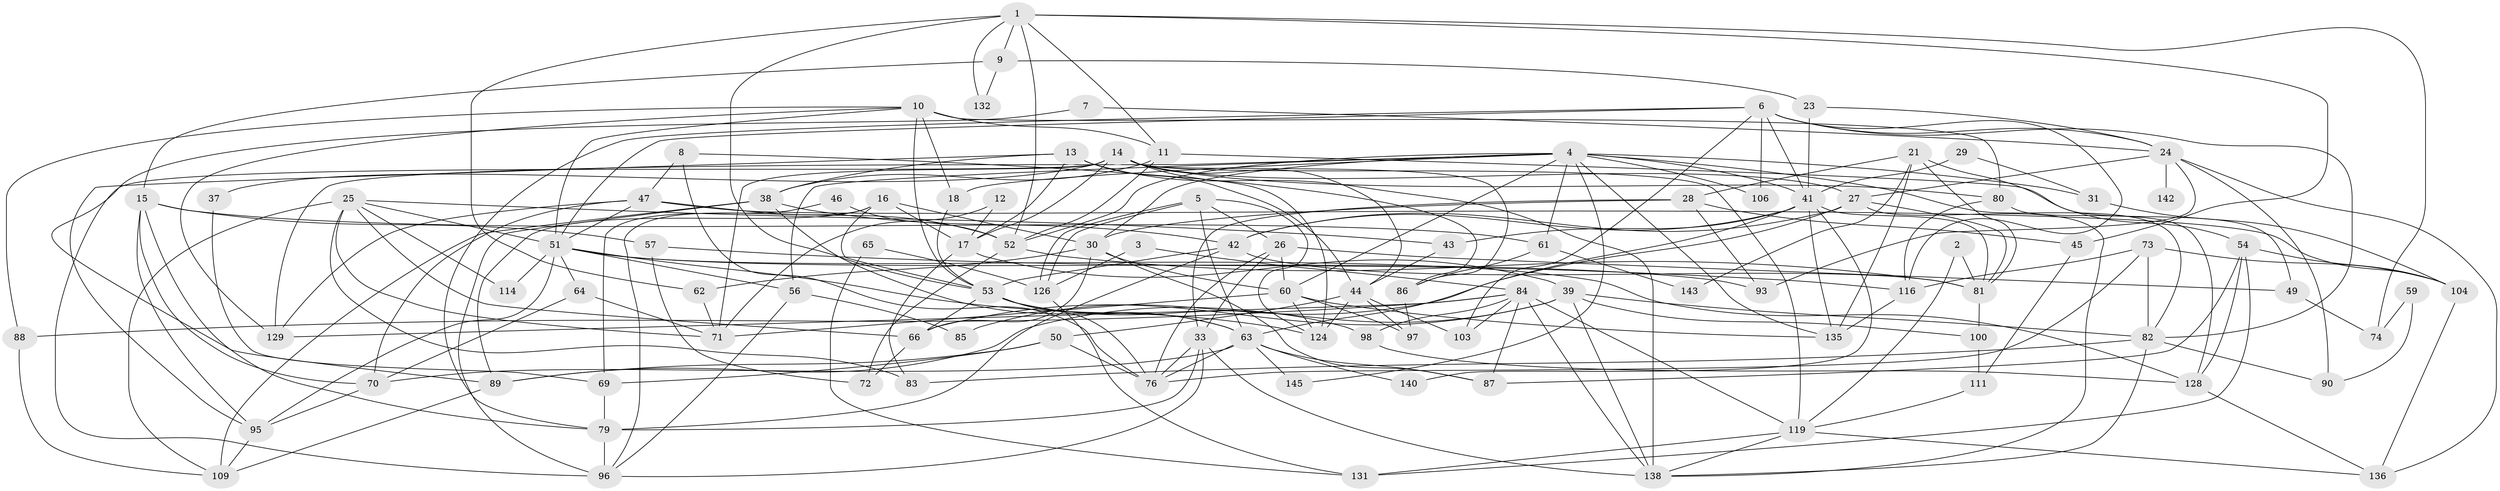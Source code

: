 // Generated by graph-tools (version 1.1) at 2025/52/02/27/25 19:52:02]
// undirected, 101 vertices, 238 edges
graph export_dot {
graph [start="1"]
  node [color=gray90,style=filled];
  1 [super="+40"];
  2;
  3;
  4 [super="+68"];
  5 [super="+22"];
  6 [super="+20"];
  7;
  8;
  9;
  10 [super="+121"];
  11 [super="+32"];
  12;
  13;
  14 [super="+48"];
  15 [super="+19"];
  16 [super="+144"];
  17 [super="+35"];
  18;
  21;
  23;
  24 [super="+112"];
  25 [super="+94"];
  26;
  27 [super="+34"];
  28;
  29;
  30 [super="+36"];
  31;
  33 [super="+101"];
  37;
  38 [super="+117"];
  39 [super="+77"];
  41 [super="+58"];
  42 [super="+123"];
  43;
  44 [super="+102"];
  45;
  46 [super="+67"];
  47 [super="+113"];
  49;
  50;
  51 [super="+99"];
  52 [super="+92"];
  53 [super="+55"];
  54 [super="+110"];
  56;
  57;
  59;
  60 [super="+75"];
  61 [super="+125"];
  62;
  63 [super="+122"];
  64;
  65;
  66 [super="+134"];
  69;
  70;
  71 [super="+107"];
  72;
  73 [super="+78"];
  74;
  76 [super="+130"];
  79 [super="+118"];
  80;
  81 [super="+115"];
  82 [super="+120"];
  83 [super="+108"];
  84 [super="+127"];
  85;
  86;
  87;
  88;
  89 [super="+91"];
  90;
  93 [super="+133"];
  95 [super="+105"];
  96 [super="+137"];
  97;
  98 [super="+141"];
  100;
  103;
  104;
  106;
  109;
  111;
  114;
  116;
  119;
  124;
  126;
  128;
  129;
  131;
  132;
  135;
  136;
  138 [super="+139"];
  140;
  142;
  143;
  145;
  1 -- 9;
  1 -- 52;
  1 -- 62;
  1 -- 132;
  1 -- 74;
  1 -- 11;
  1 -- 45;
  1 -- 53;
  2 -- 119;
  2 -- 81;
  3 -- 126;
  3 -- 84;
  4 -- 135 [weight=2];
  4 -- 30;
  4 -- 129;
  4 -- 145;
  4 -- 41;
  4 -- 106;
  4 -- 18;
  4 -- 56;
  4 -- 60;
  4 -- 61;
  4 -- 31;
  4 -- 52;
  4 -- 82;
  5 -- 126;
  5 -- 126;
  5 -- 124;
  5 -- 63;
  5 -- 26;
  6 -- 103;
  6 -- 82;
  6 -- 51;
  6 -- 116;
  6 -- 41;
  6 -- 106;
  6 -- 79;
  6 -- 24;
  7 -- 89;
  7 -- 24;
  8 -- 86;
  8 -- 47;
  8 -- 76;
  9 -- 23;
  9 -- 15;
  9 -- 132;
  10 -- 129;
  10 -- 88;
  10 -- 18;
  10 -- 51;
  10 -- 80;
  10 -- 11;
  10 -- 53;
  11 -- 49 [weight=2];
  11 -- 52 [weight=2];
  11 -- 38;
  12 -- 71;
  12 -- 17;
  13 -- 95;
  13 -- 44;
  13 -- 17;
  13 -- 38;
  13 -- 138;
  14 -- 124;
  14 -- 44;
  14 -- 71;
  14 -- 86;
  14 -- 96;
  14 -- 17 [weight=2];
  14 -- 80;
  14 -- 37;
  14 -- 119;
  14 -- 27;
  15 -- 57;
  15 -- 70;
  15 -- 79;
  15 -- 95;
  15 -- 61;
  16 -- 96;
  16 -- 53;
  16 -- 89;
  16 -- 30;
  16 -- 17;
  17 -- 39;
  17 -- 83;
  18 -- 53;
  21 -- 135;
  21 -- 81;
  21 -- 28;
  21 -- 54;
  21 -- 143;
  23 -- 41;
  23 -- 24;
  24 -- 136;
  24 -- 27;
  24 -- 142 [weight=2];
  24 -- 90;
  24 -- 93;
  25 -- 83;
  25 -- 66;
  25 -- 71;
  25 -- 114;
  25 -- 51;
  25 -- 43;
  25 -- 109;
  26 -- 49;
  26 -- 60;
  26 -- 33;
  26 -- 76;
  27 -- 85;
  27 -- 138;
  27 -- 81;
  27 -- 42;
  28 -- 30;
  28 -- 33;
  28 -- 45;
  28 -- 93;
  29 -- 31;
  29 -- 41;
  30 -- 62;
  30 -- 60;
  30 -- 66;
  30 -- 87;
  31 -- 104;
  33 -- 96;
  33 -- 138;
  33 -- 79;
  33 -- 76;
  37 -- 69;
  38 -- 63;
  38 -- 42;
  38 -- 96;
  38 -- 109;
  39 -- 89;
  39 -- 82;
  39 -- 138;
  39 -- 66;
  39 -- 100;
  41 -- 42;
  41 -- 63;
  41 -- 43;
  41 -- 81;
  41 -- 135;
  41 -- 140;
  42 -- 79;
  42 -- 53;
  42 -- 81;
  43 -- 44;
  44 -- 50;
  44 -- 97;
  44 -- 124;
  44 -- 103;
  45 -- 111;
  46 -- 52 [weight=2];
  46 -- 69;
  47 -- 104;
  47 -- 129;
  47 -- 52;
  47 -- 51;
  47 -- 70;
  49 -- 74;
  50 -- 69;
  50 -- 89;
  50 -- 76;
  51 -- 56;
  51 -- 64;
  51 -- 114;
  51 -- 128;
  51 -- 93;
  51 -- 95;
  51 -- 124;
  52 -- 72;
  52 -- 81;
  53 -- 66;
  53 -- 76;
  53 -- 63;
  53 -- 98;
  54 -- 104;
  54 -- 131;
  54 -- 128;
  54 -- 87;
  56 -- 85;
  56 -- 96;
  57 -- 72;
  57 -- 116;
  59 -- 90;
  59 -- 74;
  60 -- 71;
  60 -- 124;
  60 -- 97;
  60 -- 135;
  61 -- 86;
  61 -- 143;
  62 -- 71;
  63 -- 70;
  63 -- 87;
  63 -- 140;
  63 -- 145;
  63 -- 76;
  64 -- 71;
  64 -- 70;
  65 -- 126;
  65 -- 131;
  66 -- 72;
  69 -- 79;
  70 -- 95;
  73 -- 116;
  73 -- 82;
  73 -- 104;
  73 -- 76;
  79 -- 96 [weight=2];
  80 -- 116;
  80 -- 128;
  81 -- 100;
  82 -- 83;
  82 -- 90;
  82 -- 138;
  84 -- 87;
  84 -- 88;
  84 -- 103;
  84 -- 129;
  84 -- 138;
  84 -- 119;
  84 -- 98;
  86 -- 97;
  88 -- 109;
  89 -- 109;
  95 -- 109;
  98 -- 128;
  100 -- 111;
  104 -- 136;
  111 -- 119;
  116 -- 135;
  119 -- 138;
  119 -- 131;
  119 -- 136;
  126 -- 131;
  128 -- 136;
}
